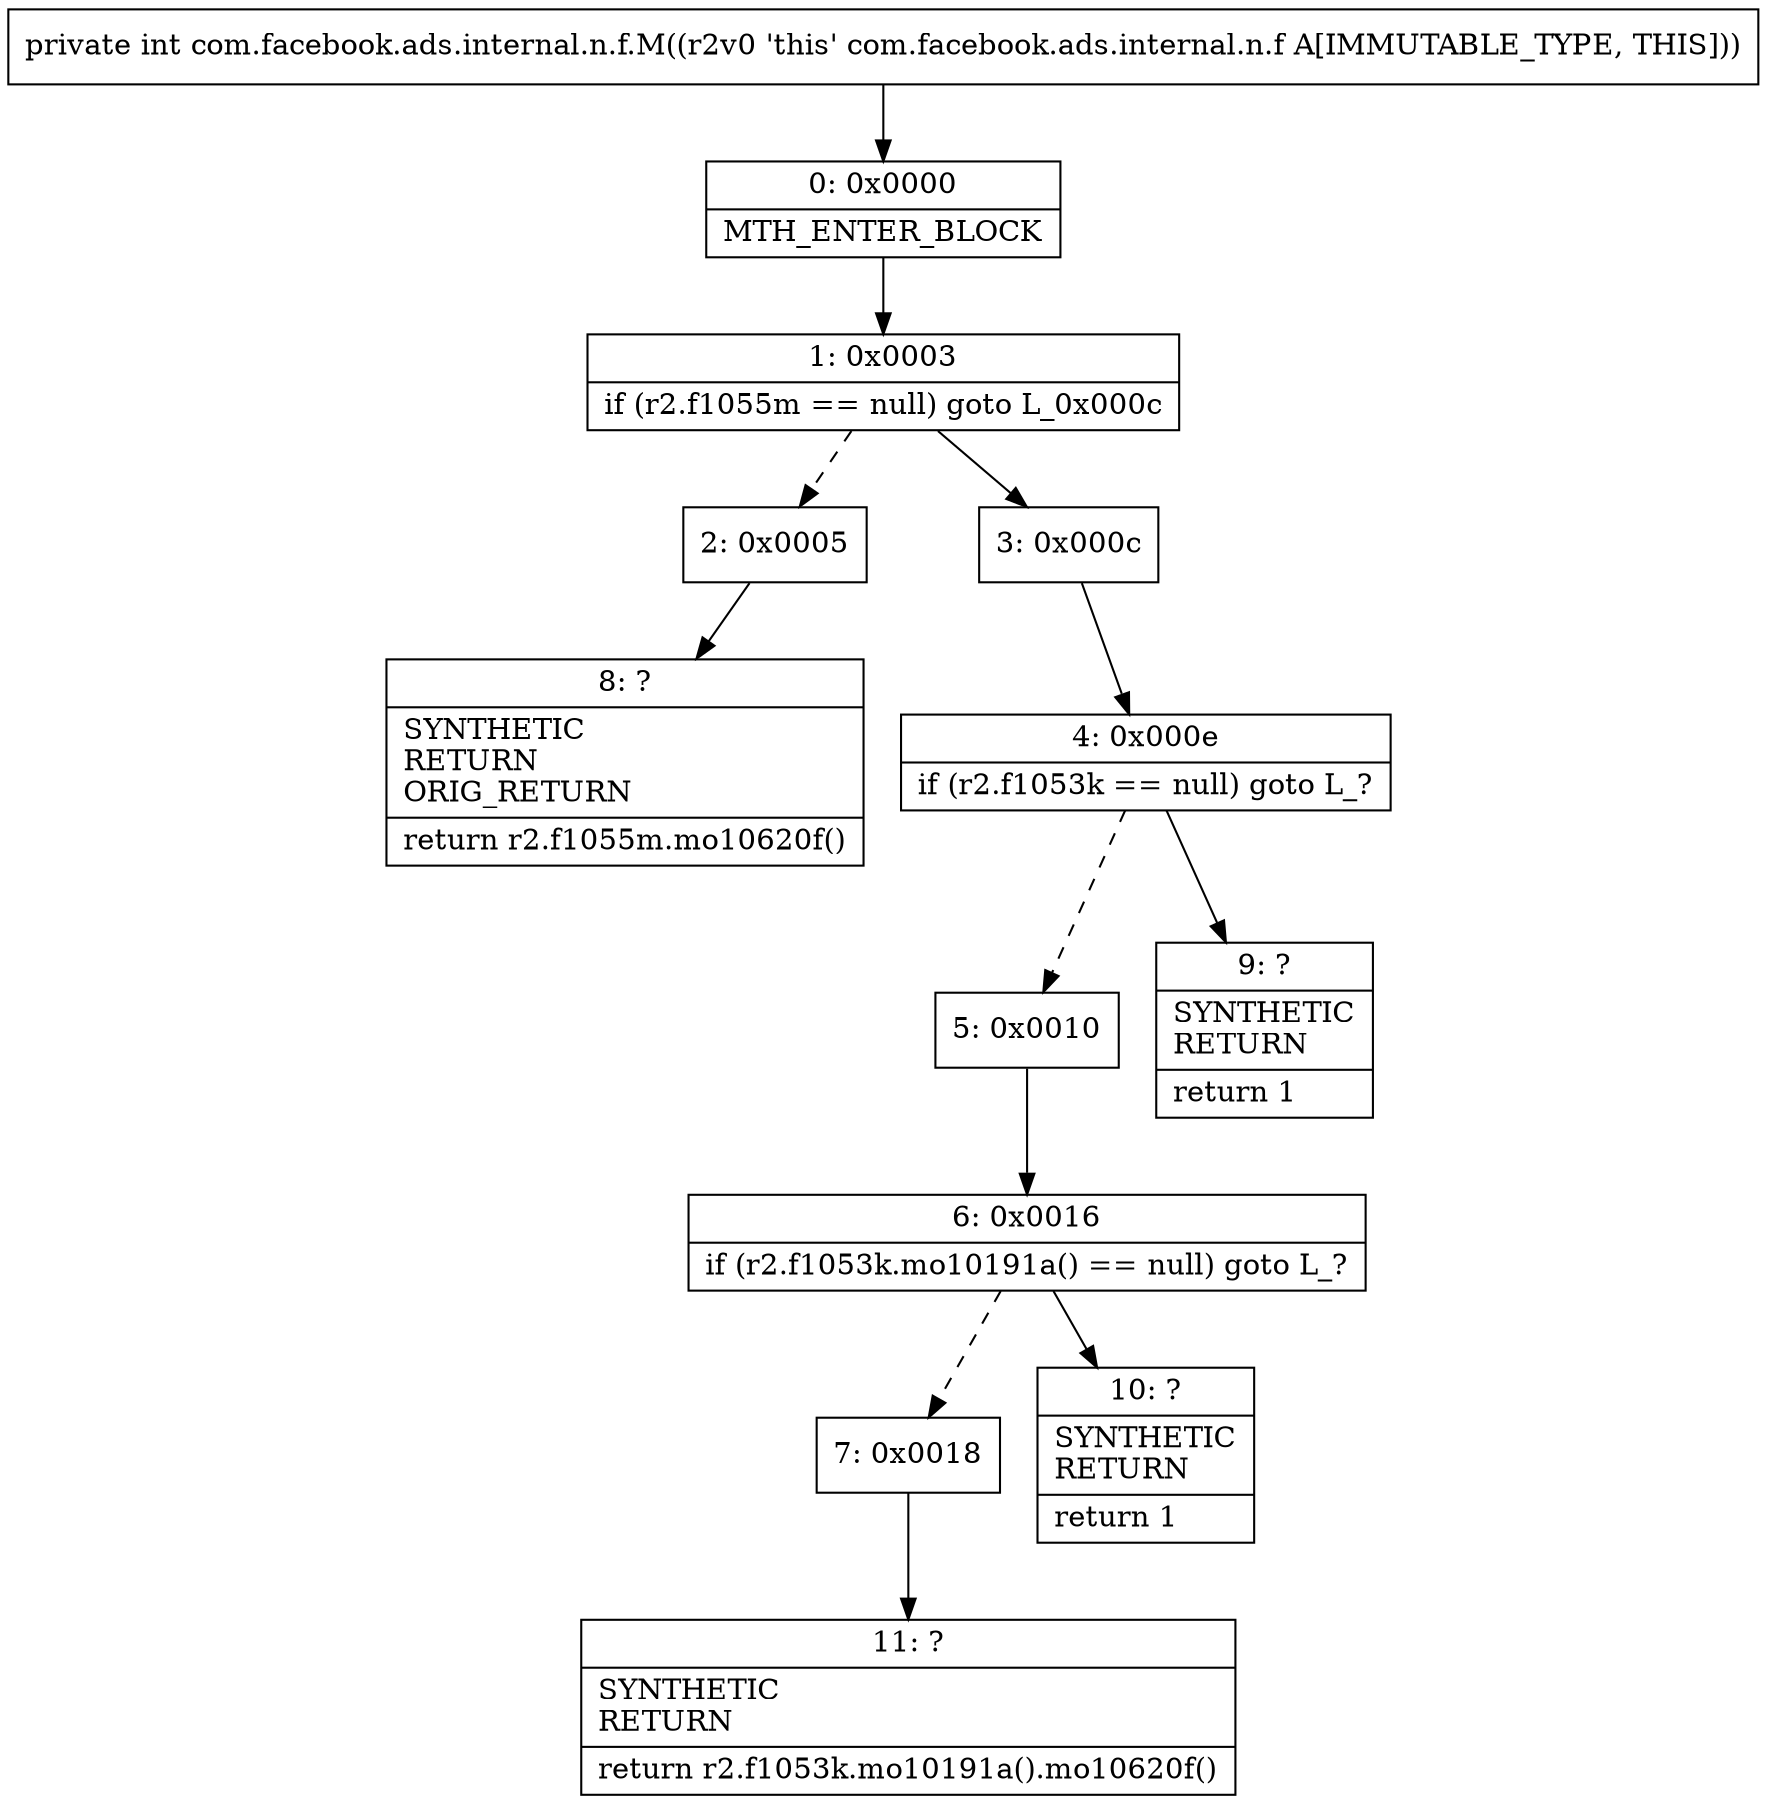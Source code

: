 digraph "CFG forcom.facebook.ads.internal.n.f.M()I" {
Node_0 [shape=record,label="{0\:\ 0x0000|MTH_ENTER_BLOCK\l}"];
Node_1 [shape=record,label="{1\:\ 0x0003|if (r2.f1055m == null) goto L_0x000c\l}"];
Node_2 [shape=record,label="{2\:\ 0x0005}"];
Node_3 [shape=record,label="{3\:\ 0x000c}"];
Node_4 [shape=record,label="{4\:\ 0x000e|if (r2.f1053k == null) goto L_?\l}"];
Node_5 [shape=record,label="{5\:\ 0x0010}"];
Node_6 [shape=record,label="{6\:\ 0x0016|if (r2.f1053k.mo10191a() == null) goto L_?\l}"];
Node_7 [shape=record,label="{7\:\ 0x0018}"];
Node_8 [shape=record,label="{8\:\ ?|SYNTHETIC\lRETURN\lORIG_RETURN\l|return r2.f1055m.mo10620f()\l}"];
Node_9 [shape=record,label="{9\:\ ?|SYNTHETIC\lRETURN\l|return 1\l}"];
Node_10 [shape=record,label="{10\:\ ?|SYNTHETIC\lRETURN\l|return 1\l}"];
Node_11 [shape=record,label="{11\:\ ?|SYNTHETIC\lRETURN\l|return r2.f1053k.mo10191a().mo10620f()\l}"];
MethodNode[shape=record,label="{private int com.facebook.ads.internal.n.f.M((r2v0 'this' com.facebook.ads.internal.n.f A[IMMUTABLE_TYPE, THIS])) }"];
MethodNode -> Node_0;
Node_0 -> Node_1;
Node_1 -> Node_2[style=dashed];
Node_1 -> Node_3;
Node_2 -> Node_8;
Node_3 -> Node_4;
Node_4 -> Node_5[style=dashed];
Node_4 -> Node_9;
Node_5 -> Node_6;
Node_6 -> Node_7[style=dashed];
Node_6 -> Node_10;
Node_7 -> Node_11;
}

